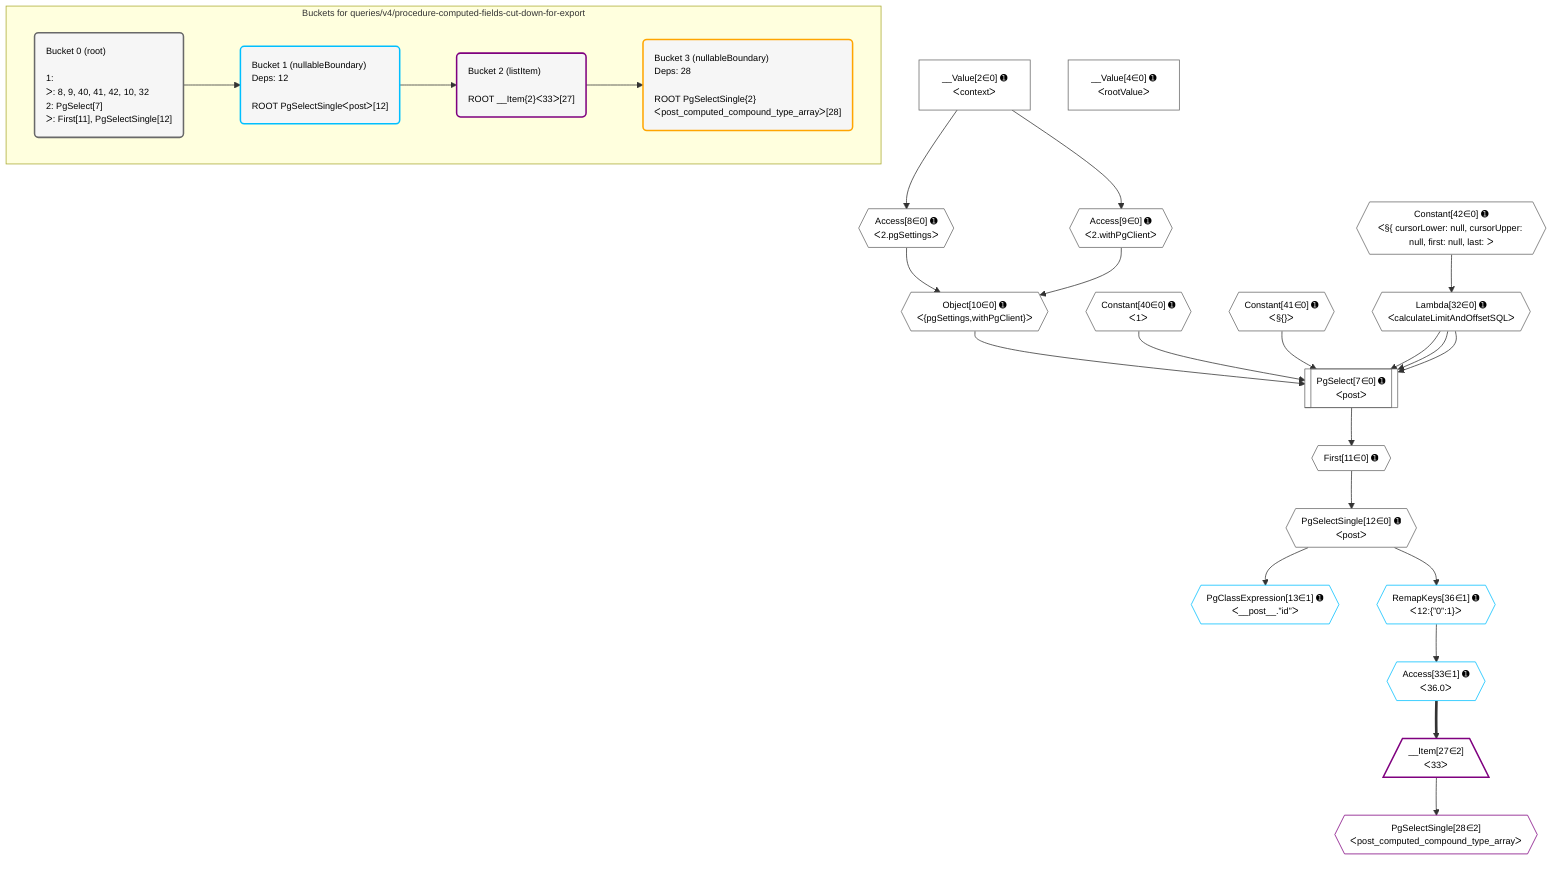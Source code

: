 %%{init: {'themeVariables': { 'fontSize': '12px'}}}%%
graph TD
    classDef path fill:#eee,stroke:#000,color:#000
    classDef plan fill:#fff,stroke-width:1px,color:#000
    classDef itemplan fill:#fff,stroke-width:2px,color:#000
    classDef unbatchedplan fill:#dff,stroke-width:1px,color:#000
    classDef sideeffectplan fill:#fcc,stroke-width:2px,color:#000
    classDef bucket fill:#f6f6f6,color:#000,stroke-width:2px,text-align:left


    %% plan dependencies
    PgSelect7[["PgSelect[7∈0] ➊<br />ᐸpostᐳ"]]:::plan
    Object10{{"Object[10∈0] ➊<br />ᐸ{pgSettings,withPgClient}ᐳ"}}:::plan
    Constant40{{"Constant[40∈0] ➊<br />ᐸ1ᐳ"}}:::plan
    Constant41{{"Constant[41∈0] ➊<br />ᐸ§{}ᐳ"}}:::plan
    Lambda32{{"Lambda[32∈0] ➊<br />ᐸcalculateLimitAndOffsetSQLᐳ"}}:::plan
    Object10 & Constant40 & Constant41 & Lambda32 & Lambda32 & Lambda32 --> PgSelect7
    Access8{{"Access[8∈0] ➊<br />ᐸ2.pgSettingsᐳ"}}:::plan
    Access9{{"Access[9∈0] ➊<br />ᐸ2.withPgClientᐳ"}}:::plan
    Access8 & Access9 --> Object10
    __Value2["__Value[2∈0] ➊<br />ᐸcontextᐳ"]:::plan
    __Value2 --> Access8
    __Value2 --> Access9
    First11{{"First[11∈0] ➊"}}:::plan
    PgSelect7 --> First11
    PgSelectSingle12{{"PgSelectSingle[12∈0] ➊<br />ᐸpostᐳ"}}:::plan
    First11 --> PgSelectSingle12
    Constant42{{"Constant[42∈0] ➊<br />ᐸ§{ cursorLower: null, cursorUpper: null, first: null, last: ᐳ"}}:::plan
    Constant42 --> Lambda32
    __Value4["__Value[4∈0] ➊<br />ᐸrootValueᐳ"]:::plan
    PgClassExpression13{{"PgClassExpression[13∈1] ➊<br />ᐸ__post__.”id”ᐳ"}}:::plan
    PgSelectSingle12 --> PgClassExpression13
    Access33{{"Access[33∈1] ➊<br />ᐸ36.0ᐳ"}}:::plan
    RemapKeys36{{"RemapKeys[36∈1] ➊<br />ᐸ12:{”0”:1}ᐳ"}}:::plan
    RemapKeys36 --> Access33
    PgSelectSingle12 --> RemapKeys36
    __Item27[/"__Item[27∈2]<br />ᐸ33ᐳ"\]:::itemplan
    Access33 ==> __Item27
    PgSelectSingle28{{"PgSelectSingle[28∈2]<br />ᐸpost_computed_compound_type_arrayᐳ"}}:::plan
    __Item27 --> PgSelectSingle28

    %% define steps

    subgraph "Buckets for queries/v4/procedure-computed-fields-cut-down-for-export"
    Bucket0("Bucket 0 (root)<br /><br />1: <br />ᐳ: 8, 9, 40, 41, 42, 10, 32<br />2: PgSelect[7]<br />ᐳ: First[11], PgSelectSingle[12]"):::bucket
    classDef bucket0 stroke:#696969
    class Bucket0,__Value2,__Value4,PgSelect7,Access8,Access9,Object10,First11,PgSelectSingle12,Lambda32,Constant40,Constant41,Constant42 bucket0
    Bucket1("Bucket 1 (nullableBoundary)<br />Deps: 12<br /><br />ROOT PgSelectSingleᐸpostᐳ[12]"):::bucket
    classDef bucket1 stroke:#00bfff
    class Bucket1,PgClassExpression13,Access33,RemapKeys36 bucket1
    Bucket2("Bucket 2 (listItem)<br /><br />ROOT __Item{2}ᐸ33ᐳ[27]"):::bucket
    classDef bucket2 stroke:#7f007f
    class Bucket2,__Item27,PgSelectSingle28 bucket2
    Bucket3("Bucket 3 (nullableBoundary)<br />Deps: 28<br /><br />ROOT PgSelectSingle{2}ᐸpost_computed_compound_type_arrayᐳ[28]"):::bucket
    classDef bucket3 stroke:#ffa500
    class Bucket3 bucket3
    Bucket0 --> Bucket1
    Bucket1 --> Bucket2
    Bucket2 --> Bucket3
    end